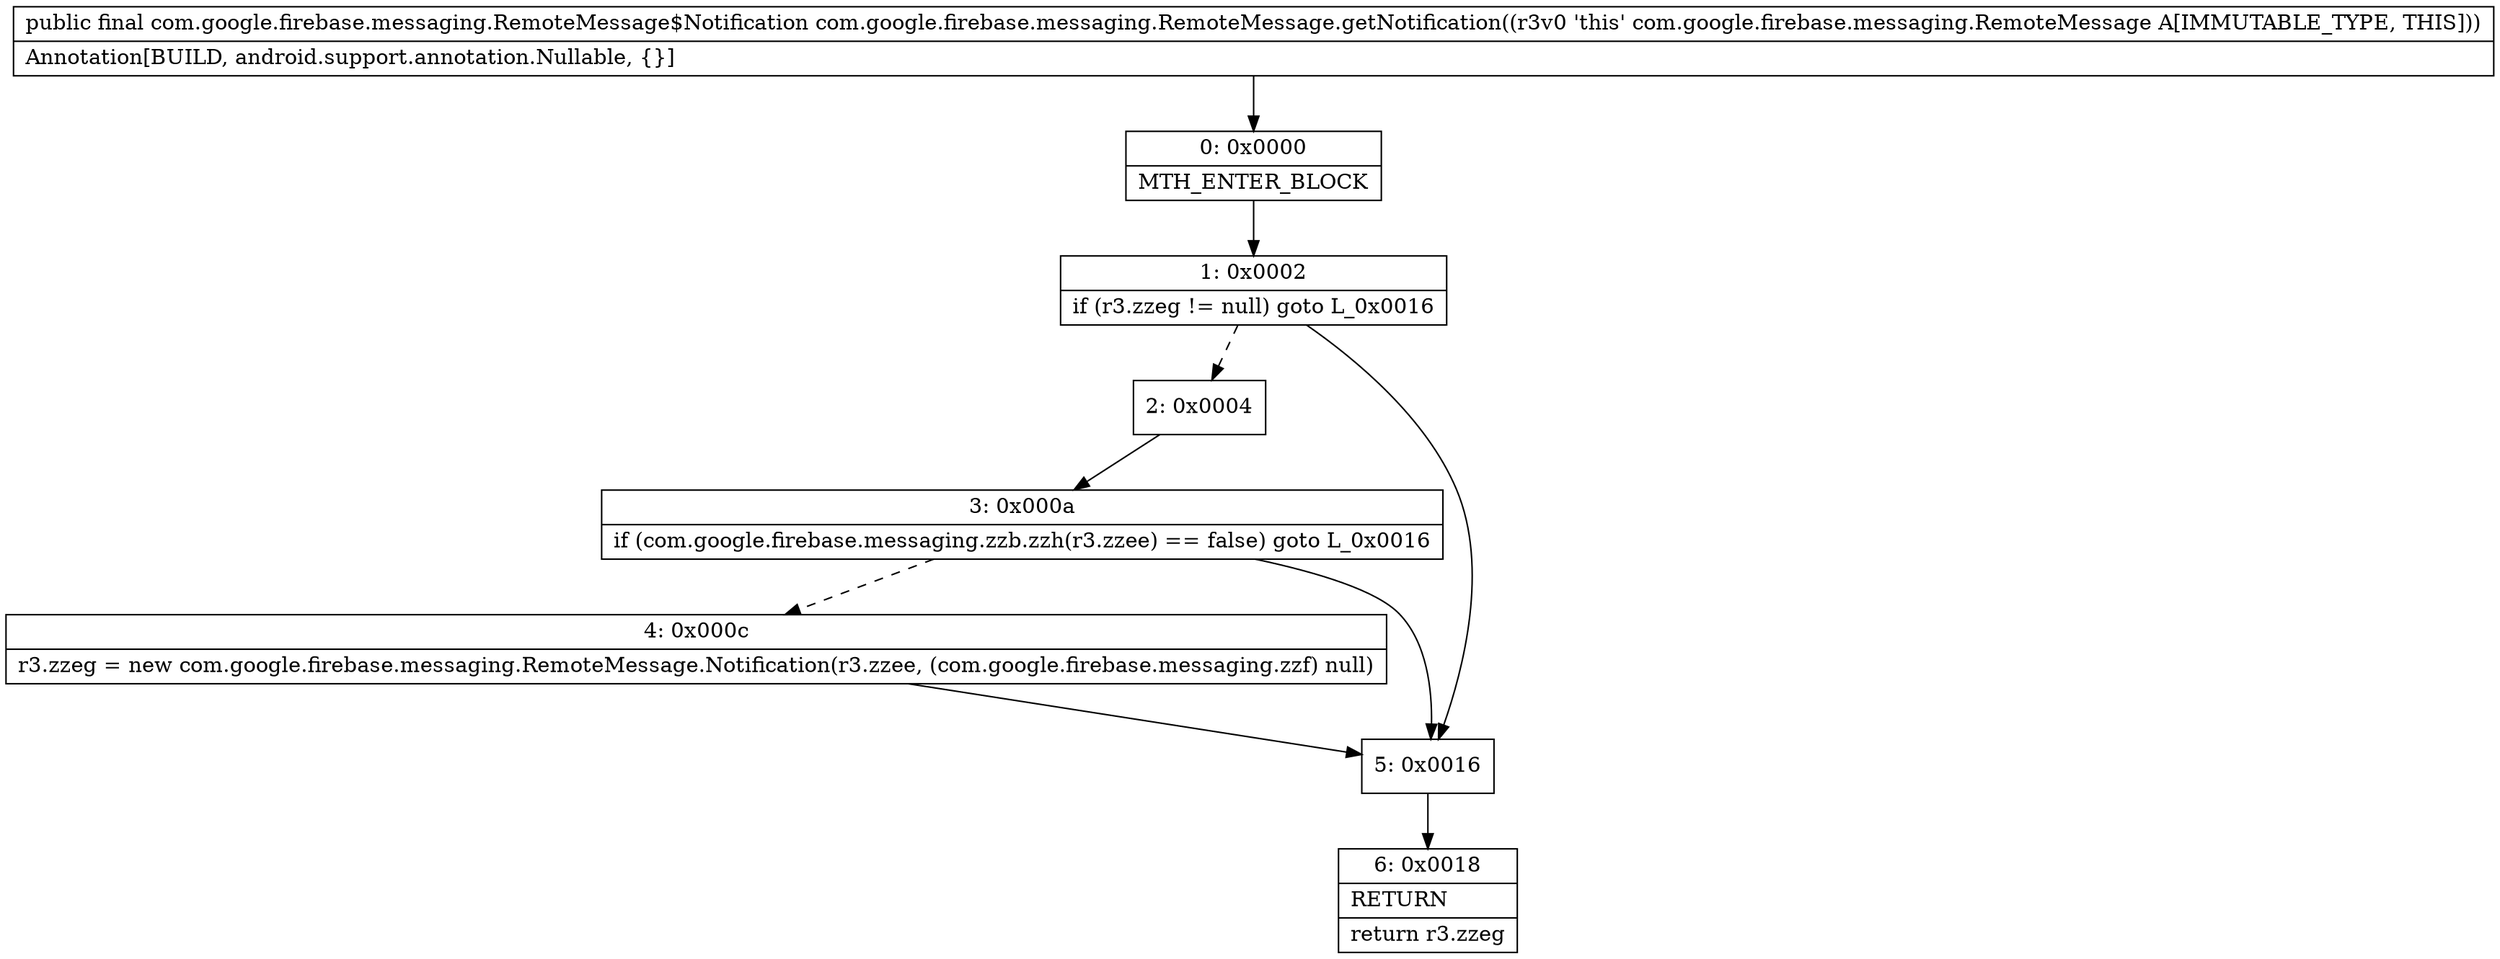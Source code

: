 digraph "CFG forcom.google.firebase.messaging.RemoteMessage.getNotification()Lcom\/google\/firebase\/messaging\/RemoteMessage$Notification;" {
Node_0 [shape=record,label="{0\:\ 0x0000|MTH_ENTER_BLOCK\l}"];
Node_1 [shape=record,label="{1\:\ 0x0002|if (r3.zzeg != null) goto L_0x0016\l}"];
Node_2 [shape=record,label="{2\:\ 0x0004}"];
Node_3 [shape=record,label="{3\:\ 0x000a|if (com.google.firebase.messaging.zzb.zzh(r3.zzee) == false) goto L_0x0016\l}"];
Node_4 [shape=record,label="{4\:\ 0x000c|r3.zzeg = new com.google.firebase.messaging.RemoteMessage.Notification(r3.zzee, (com.google.firebase.messaging.zzf) null)\l}"];
Node_5 [shape=record,label="{5\:\ 0x0016}"];
Node_6 [shape=record,label="{6\:\ 0x0018|RETURN\l|return r3.zzeg\l}"];
MethodNode[shape=record,label="{public final com.google.firebase.messaging.RemoteMessage$Notification com.google.firebase.messaging.RemoteMessage.getNotification((r3v0 'this' com.google.firebase.messaging.RemoteMessage A[IMMUTABLE_TYPE, THIS]))  | Annotation[BUILD, android.support.annotation.Nullable, \{\}]\l}"];
MethodNode -> Node_0;
Node_0 -> Node_1;
Node_1 -> Node_2[style=dashed];
Node_1 -> Node_5;
Node_2 -> Node_3;
Node_3 -> Node_4[style=dashed];
Node_3 -> Node_5;
Node_4 -> Node_5;
Node_5 -> Node_6;
}

